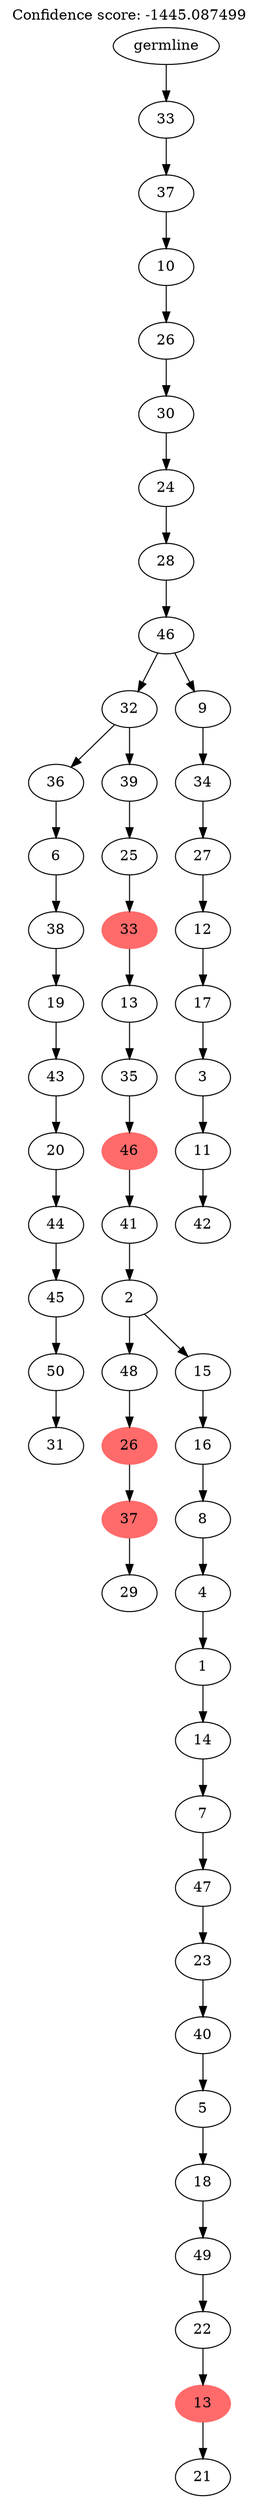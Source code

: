 digraph g {
	"54" -> "55";
	"55" [label="31"];
	"53" -> "54";
	"54" [label="50"];
	"52" -> "53";
	"53" [label="45"];
	"51" -> "52";
	"52" [label="44"];
	"50" -> "51";
	"51" [label="20"];
	"49" -> "50";
	"50" [label="43"];
	"48" -> "49";
	"49" [label="19"];
	"47" -> "48";
	"48" [label="38"];
	"46" -> "47";
	"47" [label="6"];
	"44" -> "45";
	"45" [label="29"];
	"43" -> "44";
	"44" [color=indianred1, style=filled, label="37"];
	"42" -> "43";
	"43" [color=indianred1, style=filled, label="26"];
	"40" -> "41";
	"41" [label="21"];
	"39" -> "40";
	"40" [color=indianred1, style=filled, label="13"];
	"38" -> "39";
	"39" [label="22"];
	"37" -> "38";
	"38" [label="49"];
	"36" -> "37";
	"37" [label="18"];
	"35" -> "36";
	"36" [label="5"];
	"34" -> "35";
	"35" [label="40"];
	"33" -> "34";
	"34" [label="23"];
	"32" -> "33";
	"33" [label="47"];
	"31" -> "32";
	"32" [label="7"];
	"30" -> "31";
	"31" [label="14"];
	"29" -> "30";
	"30" [label="1"];
	"28" -> "29";
	"29" [label="4"];
	"27" -> "28";
	"28" [label="8"];
	"26" -> "27";
	"27" [label="16"];
	"25" -> "26";
	"26" [label="15"];
	"25" -> "42";
	"42" [label="48"];
	"24" -> "25";
	"25" [label="2"];
	"23" -> "24";
	"24" [label="41"];
	"22" -> "23";
	"23" [color=indianred1, style=filled, label="46"];
	"21" -> "22";
	"22" [label="35"];
	"20" -> "21";
	"21" [label="13"];
	"19" -> "20";
	"20" [color=indianred1, style=filled, label="33"];
	"18" -> "19";
	"19" [label="25"];
	"17" -> "18";
	"18" [label="39"];
	"17" -> "46";
	"46" [label="36"];
	"15" -> "16";
	"16" [label="42"];
	"14" -> "15";
	"15" [label="11"];
	"13" -> "14";
	"14" [label="3"];
	"12" -> "13";
	"13" [label="17"];
	"11" -> "12";
	"12" [label="12"];
	"10" -> "11";
	"11" [label="27"];
	"9" -> "10";
	"10" [label="34"];
	"8" -> "9";
	"9" [label="9"];
	"8" -> "17";
	"17" [label="32"];
	"7" -> "8";
	"8" [label="46"];
	"6" -> "7";
	"7" [label="28"];
	"5" -> "6";
	"6" [label="24"];
	"4" -> "5";
	"5" [label="30"];
	"3" -> "4";
	"4" [label="26"];
	"2" -> "3";
	"3" [label="10"];
	"1" -> "2";
	"2" [label="37"];
	"0" -> "1";
	"1" [label="33"];
	"0" [label="germline"];
	labelloc="t";
	label="Confidence score: -1445.087499";
}
